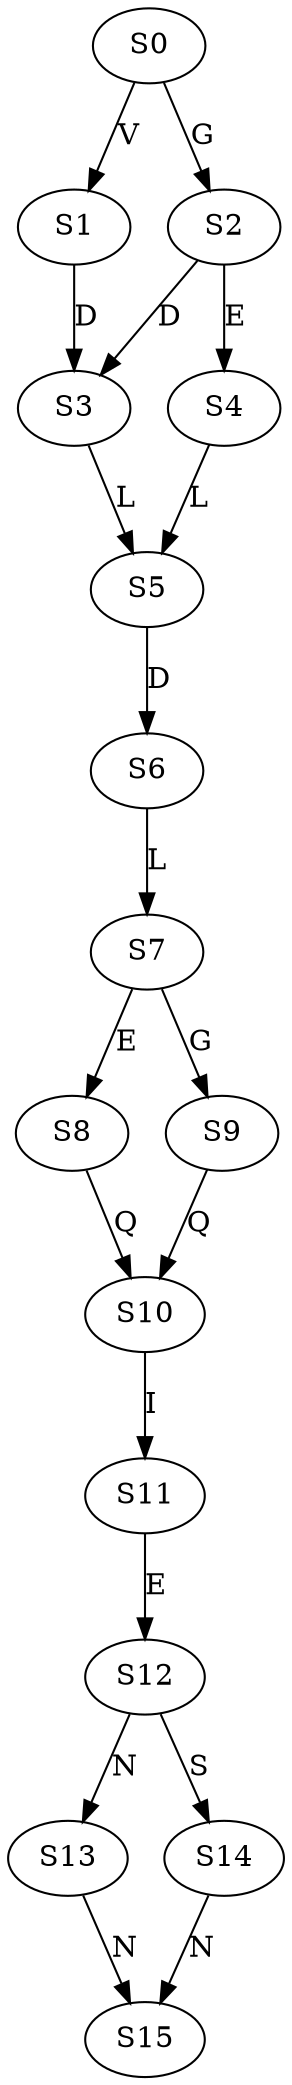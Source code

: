 strict digraph  {
	S0 -> S1 [ label = V ];
	S0 -> S2 [ label = G ];
	S1 -> S3 [ label = D ];
	S2 -> S3 [ label = D ];
	S2 -> S4 [ label = E ];
	S3 -> S5 [ label = L ];
	S4 -> S5 [ label = L ];
	S5 -> S6 [ label = D ];
	S6 -> S7 [ label = L ];
	S7 -> S8 [ label = E ];
	S7 -> S9 [ label = G ];
	S8 -> S10 [ label = Q ];
	S9 -> S10 [ label = Q ];
	S10 -> S11 [ label = I ];
	S11 -> S12 [ label = E ];
	S12 -> S13 [ label = N ];
	S12 -> S14 [ label = S ];
	S13 -> S15 [ label = N ];
	S14 -> S15 [ label = N ];
}
